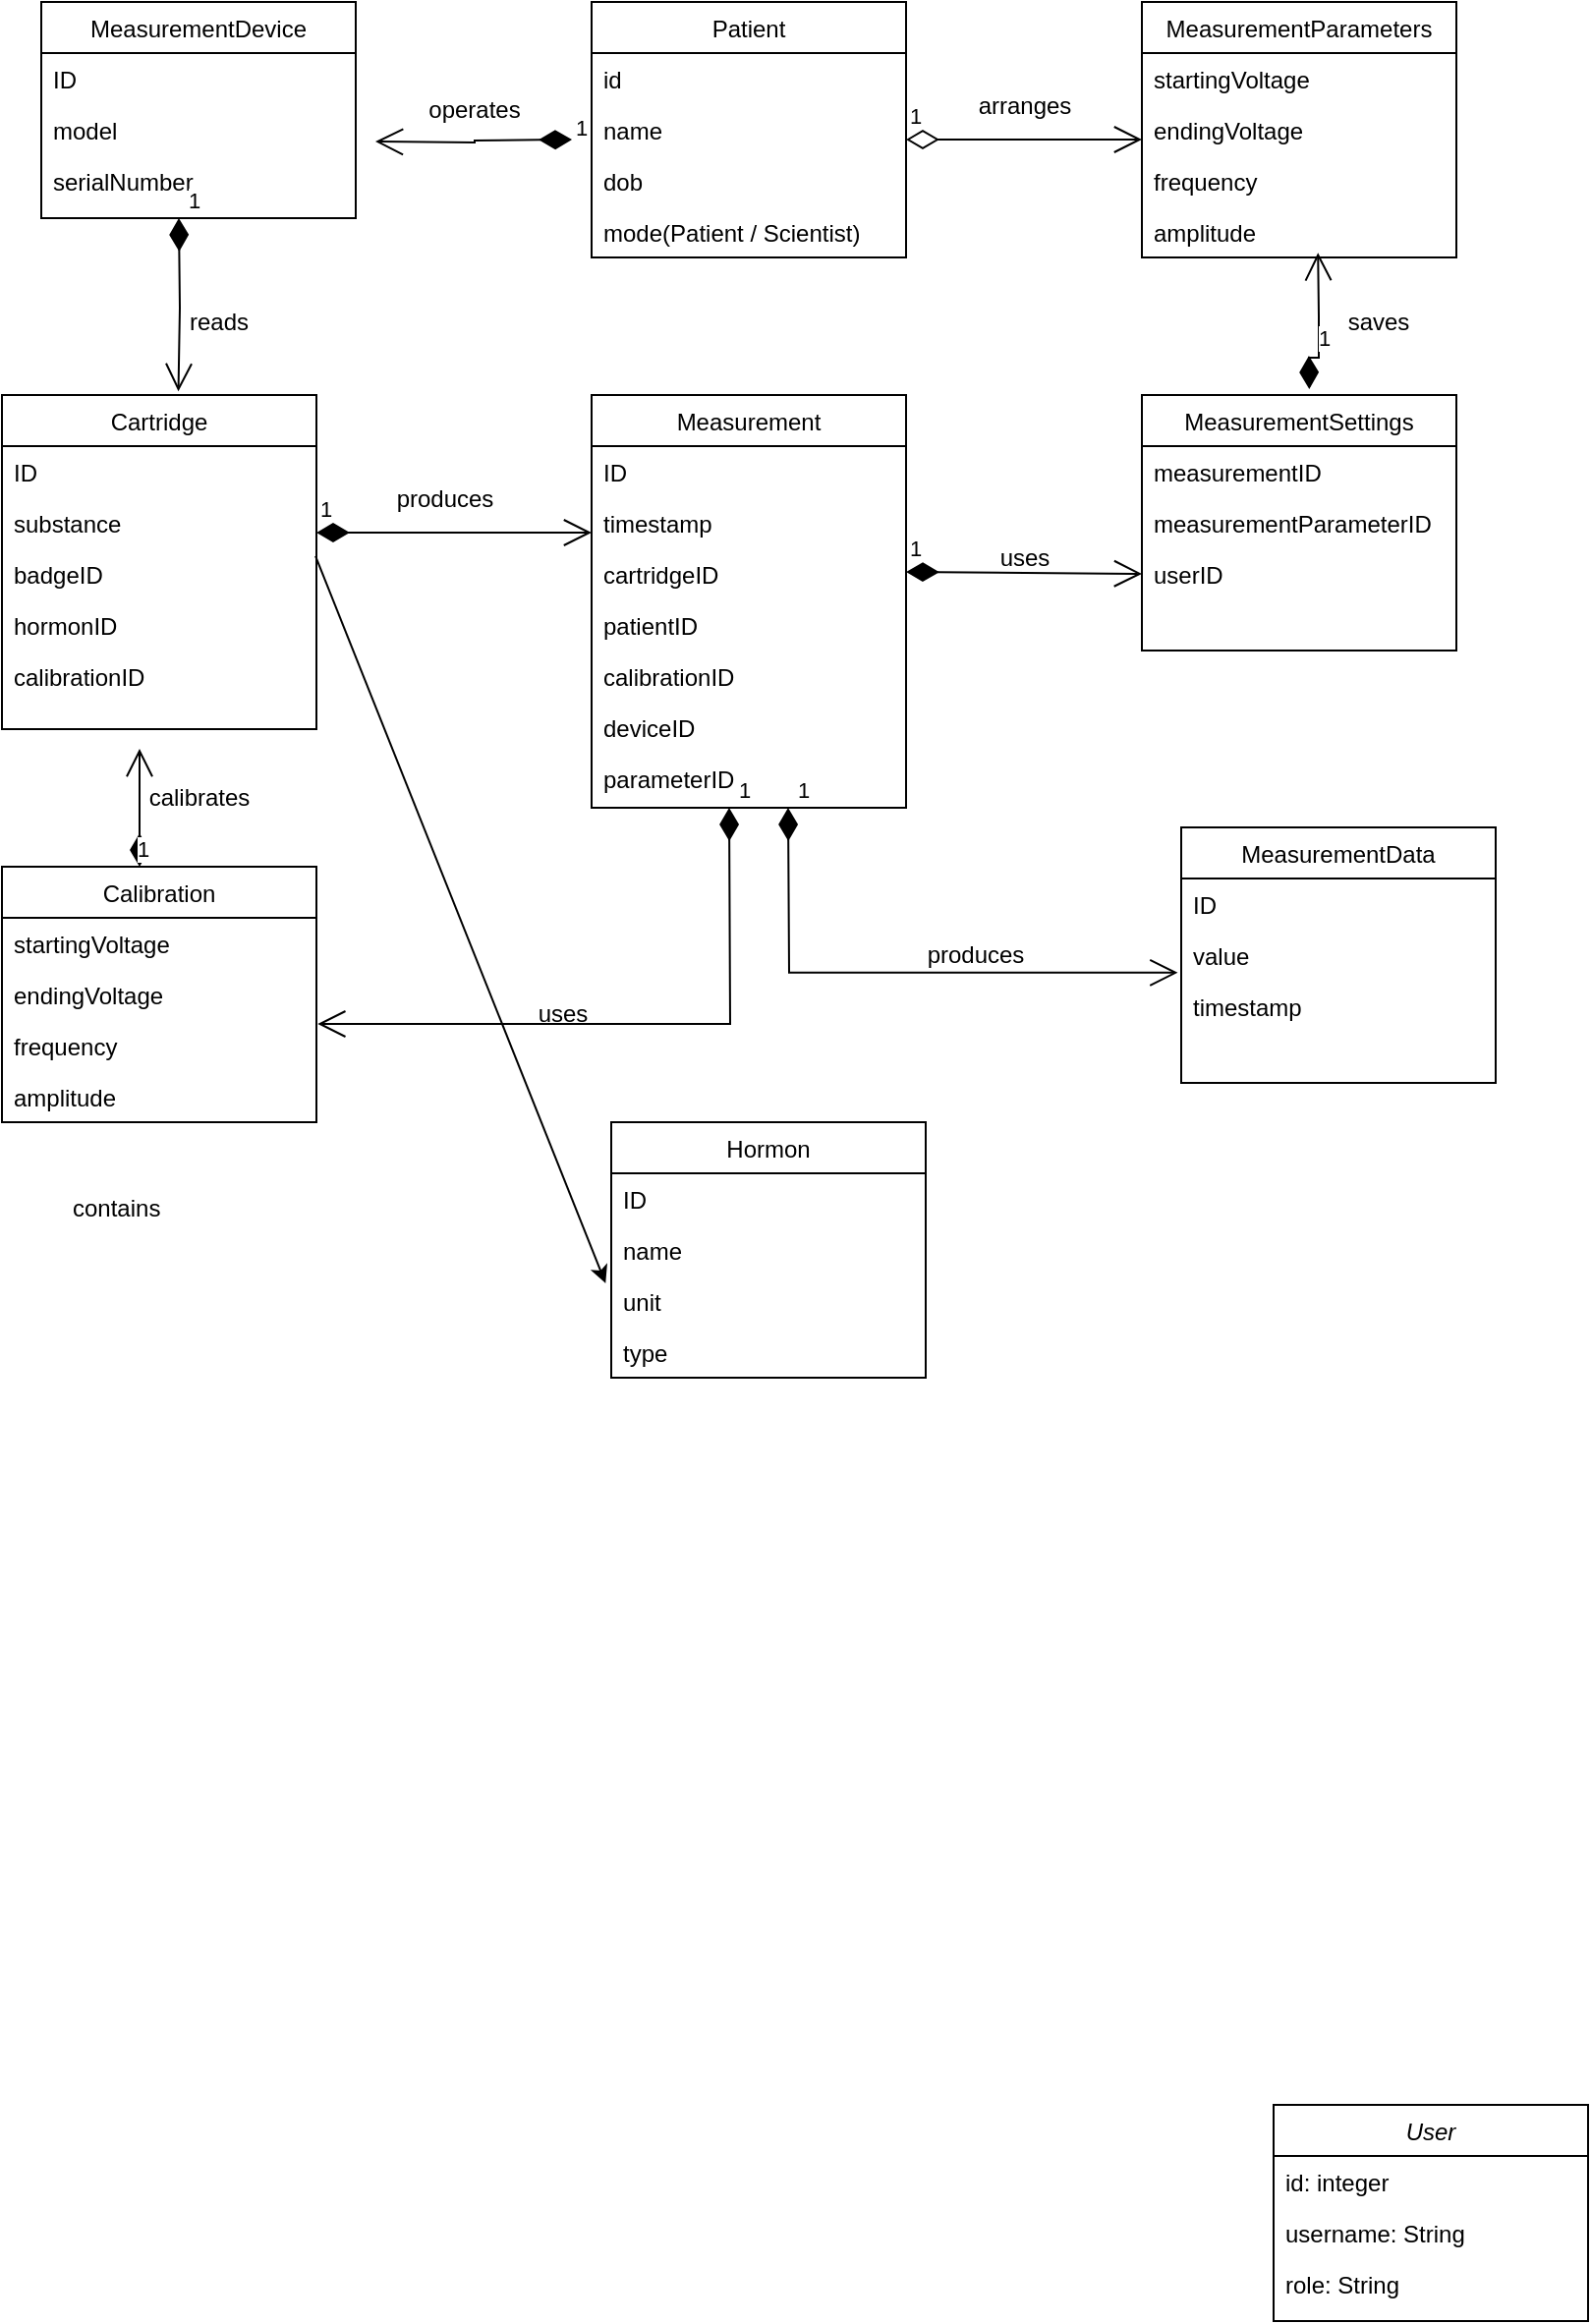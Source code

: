 <mxfile version="24.8.2">
  <diagram id="C5RBs43oDa-KdzZeNtuy" name="Page-1">
    <mxGraphModel dx="1021" dy="867" grid="1" gridSize="10" guides="1" tooltips="1" connect="1" arrows="1" fold="1" page="1" pageScale="1" pageWidth="827" pageHeight="1169" math="0" shadow="0">
      <root>
        <mxCell id="WIyWlLk6GJQsqaUBKTNV-0" />
        <mxCell id="WIyWlLk6GJQsqaUBKTNV-1" parent="WIyWlLk6GJQsqaUBKTNV-0" />
        <mxCell id="zkfFHV4jXpPFQw0GAbJ--0" value="User" style="swimlane;fontStyle=2;align=center;verticalAlign=top;childLayout=stackLayout;horizontal=1;startSize=26;horizontalStack=0;resizeParent=1;resizeLast=0;collapsible=1;marginBottom=0;rounded=0;shadow=0;strokeWidth=1;" parent="WIyWlLk6GJQsqaUBKTNV-1" vertex="1">
          <mxGeometry x="667" y="1110" width="160" height="110" as="geometry">
            <mxRectangle x="230" y="140" width="160" height="26" as="alternateBounds" />
          </mxGeometry>
        </mxCell>
        <mxCell id="zkfFHV4jXpPFQw0GAbJ--1" value="id: integer" style="text;align=left;verticalAlign=top;spacingLeft=4;spacingRight=4;overflow=hidden;rotatable=0;points=[[0,0.5],[1,0.5]];portConstraint=eastwest;" parent="zkfFHV4jXpPFQw0GAbJ--0" vertex="1">
          <mxGeometry y="26" width="160" height="26" as="geometry" />
        </mxCell>
        <mxCell id="zkfFHV4jXpPFQw0GAbJ--2" value="username: String" style="text;align=left;verticalAlign=top;spacingLeft=4;spacingRight=4;overflow=hidden;rotatable=0;points=[[0,0.5],[1,0.5]];portConstraint=eastwest;rounded=0;shadow=0;html=0;" parent="zkfFHV4jXpPFQw0GAbJ--0" vertex="1">
          <mxGeometry y="52" width="160" height="26" as="geometry" />
        </mxCell>
        <mxCell id="zkfFHV4jXpPFQw0GAbJ--3" value="role: String" style="text;align=left;verticalAlign=top;spacingLeft=4;spacingRight=4;overflow=hidden;rotatable=0;points=[[0,0.5],[1,0.5]];portConstraint=eastwest;rounded=0;shadow=0;html=0;" parent="zkfFHV4jXpPFQw0GAbJ--0" vertex="1">
          <mxGeometry y="78" width="160" height="26" as="geometry" />
        </mxCell>
        <mxCell id="zkfFHV4jXpPFQw0GAbJ--17" value="Patient" style="swimlane;fontStyle=0;align=center;verticalAlign=top;childLayout=stackLayout;horizontal=1;startSize=26;horizontalStack=0;resizeParent=1;resizeLast=0;collapsible=1;marginBottom=0;rounded=0;shadow=0;strokeWidth=1;" parent="WIyWlLk6GJQsqaUBKTNV-1" vertex="1">
          <mxGeometry x="320" y="40" width="160" height="130" as="geometry">
            <mxRectangle x="550" y="140" width="160" height="26" as="alternateBounds" />
          </mxGeometry>
        </mxCell>
        <mxCell id="zkfFHV4jXpPFQw0GAbJ--18" value="id" style="text;align=left;verticalAlign=top;spacingLeft=4;spacingRight=4;overflow=hidden;rotatable=0;points=[[0,0.5],[1,0.5]];portConstraint=eastwest;" parent="zkfFHV4jXpPFQw0GAbJ--17" vertex="1">
          <mxGeometry y="26" width="160" height="26" as="geometry" />
        </mxCell>
        <mxCell id="zkfFHV4jXpPFQw0GAbJ--19" value="name" style="text;align=left;verticalAlign=top;spacingLeft=4;spacingRight=4;overflow=hidden;rotatable=0;points=[[0,0.5],[1,0.5]];portConstraint=eastwest;rounded=0;shadow=0;html=0;" parent="zkfFHV4jXpPFQw0GAbJ--17" vertex="1">
          <mxGeometry y="52" width="160" height="26" as="geometry" />
        </mxCell>
        <mxCell id="zkfFHV4jXpPFQw0GAbJ--20" value="dob" style="text;align=left;verticalAlign=top;spacingLeft=4;spacingRight=4;overflow=hidden;rotatable=0;points=[[0,0.5],[1,0.5]];portConstraint=eastwest;rounded=0;shadow=0;html=0;" parent="zkfFHV4jXpPFQw0GAbJ--17" vertex="1">
          <mxGeometry y="78" width="160" height="26" as="geometry" />
        </mxCell>
        <mxCell id="zkfFHV4jXpPFQw0GAbJ--21" value="mode(Patient / Scientist)" style="text;align=left;verticalAlign=top;spacingLeft=4;spacingRight=4;overflow=hidden;rotatable=0;points=[[0,0.5],[1,0.5]];portConstraint=eastwest;rounded=0;shadow=0;html=0;" parent="zkfFHV4jXpPFQw0GAbJ--17" vertex="1">
          <mxGeometry y="104" width="160" height="26" as="geometry" />
        </mxCell>
        <mxCell id="aH8OqttfhF-Pt6mxeq3Q-0" value="Measurement" style="swimlane;fontStyle=0;align=center;verticalAlign=top;childLayout=stackLayout;horizontal=1;startSize=26;horizontalStack=0;resizeParent=1;resizeLast=0;collapsible=1;marginBottom=0;rounded=0;shadow=0;strokeWidth=1;" vertex="1" parent="WIyWlLk6GJQsqaUBKTNV-1">
          <mxGeometry x="320" y="240" width="160" height="210" as="geometry">
            <mxRectangle x="550" y="140" width="160" height="26" as="alternateBounds" />
          </mxGeometry>
        </mxCell>
        <mxCell id="aH8OqttfhF-Pt6mxeq3Q-1" value="ID" style="text;align=left;verticalAlign=top;spacingLeft=4;spacingRight=4;overflow=hidden;rotatable=0;points=[[0,0.5],[1,0.5]];portConstraint=eastwest;" vertex="1" parent="aH8OqttfhF-Pt6mxeq3Q-0">
          <mxGeometry y="26" width="160" height="26" as="geometry" />
        </mxCell>
        <mxCell id="aH8OqttfhF-Pt6mxeq3Q-2" value="timestamp" style="text;align=left;verticalAlign=top;spacingLeft=4;spacingRight=4;overflow=hidden;rotatable=0;points=[[0,0.5],[1,0.5]];portConstraint=eastwest;rounded=0;shadow=0;html=0;" vertex="1" parent="aH8OqttfhF-Pt6mxeq3Q-0">
          <mxGeometry y="52" width="160" height="26" as="geometry" />
        </mxCell>
        <mxCell id="aH8OqttfhF-Pt6mxeq3Q-4" value="cartridgeID" style="text;align=left;verticalAlign=top;spacingLeft=4;spacingRight=4;overflow=hidden;rotatable=0;points=[[0,0.5],[1,0.5]];portConstraint=eastwest;rounded=0;shadow=0;html=0;" vertex="1" parent="aH8OqttfhF-Pt6mxeq3Q-0">
          <mxGeometry y="78" width="160" height="26" as="geometry" />
        </mxCell>
        <mxCell id="aH8OqttfhF-Pt6mxeq3Q-5" value="patientID" style="text;align=left;verticalAlign=top;spacingLeft=4;spacingRight=4;overflow=hidden;rotatable=0;points=[[0,0.5],[1,0.5]];portConstraint=eastwest;rounded=0;shadow=0;html=0;" vertex="1" parent="aH8OqttfhF-Pt6mxeq3Q-0">
          <mxGeometry y="104" width="160" height="26" as="geometry" />
        </mxCell>
        <mxCell id="aH8OqttfhF-Pt6mxeq3Q-97" value="calibrationID" style="text;align=left;verticalAlign=top;spacingLeft=4;spacingRight=4;overflow=hidden;rotatable=0;points=[[0,0.5],[1,0.5]];portConstraint=eastwest;rounded=0;shadow=0;html=0;" vertex="1" parent="aH8OqttfhF-Pt6mxeq3Q-0">
          <mxGeometry y="130" width="160" height="26" as="geometry" />
        </mxCell>
        <mxCell id="aH8OqttfhF-Pt6mxeq3Q-98" value="deviceID" style="text;align=left;verticalAlign=top;spacingLeft=4;spacingRight=4;overflow=hidden;rotatable=0;points=[[0,0.5],[1,0.5]];portConstraint=eastwest;rounded=0;shadow=0;html=0;" vertex="1" parent="aH8OqttfhF-Pt6mxeq3Q-0">
          <mxGeometry y="156" width="160" height="26" as="geometry" />
        </mxCell>
        <mxCell id="aH8OqttfhF-Pt6mxeq3Q-104" value="parameterID" style="text;align=left;verticalAlign=top;spacingLeft=4;spacingRight=4;overflow=hidden;rotatable=0;points=[[0,0.5],[1,0.5]];portConstraint=eastwest;rounded=0;shadow=0;html=0;" vertex="1" parent="aH8OqttfhF-Pt6mxeq3Q-0">
          <mxGeometry y="182" width="160" height="26" as="geometry" />
        </mxCell>
        <mxCell id="aH8OqttfhF-Pt6mxeq3Q-9" value="Cartridge" style="swimlane;fontStyle=0;align=center;verticalAlign=top;childLayout=stackLayout;horizontal=1;startSize=26;horizontalStack=0;resizeParent=1;resizeLast=0;collapsible=1;marginBottom=0;rounded=0;shadow=0;strokeWidth=1;" vertex="1" parent="WIyWlLk6GJQsqaUBKTNV-1">
          <mxGeometry x="20" y="240" width="160" height="170" as="geometry">
            <mxRectangle x="550" y="140" width="160" height="26" as="alternateBounds" />
          </mxGeometry>
        </mxCell>
        <mxCell id="aH8OqttfhF-Pt6mxeq3Q-10" value="ID" style="text;align=left;verticalAlign=top;spacingLeft=4;spacingRight=4;overflow=hidden;rotatable=0;points=[[0,0.5],[1,0.5]];portConstraint=eastwest;" vertex="1" parent="aH8OqttfhF-Pt6mxeq3Q-9">
          <mxGeometry y="26" width="160" height="26" as="geometry" />
        </mxCell>
        <mxCell id="aH8OqttfhF-Pt6mxeq3Q-11" value="substance" style="text;align=left;verticalAlign=top;spacingLeft=4;spacingRight=4;overflow=hidden;rotatable=0;points=[[0,0.5],[1,0.5]];portConstraint=eastwest;rounded=0;shadow=0;html=0;" vertex="1" parent="aH8OqttfhF-Pt6mxeq3Q-9">
          <mxGeometry y="52" width="160" height="26" as="geometry" />
        </mxCell>
        <mxCell id="aH8OqttfhF-Pt6mxeq3Q-40" value="badgeID&#xa;" style="text;align=left;verticalAlign=top;spacingLeft=4;spacingRight=4;overflow=hidden;rotatable=0;points=[[0,0.5],[1,0.5]];portConstraint=eastwest;rounded=0;shadow=0;html=0;" vertex="1" parent="aH8OqttfhF-Pt6mxeq3Q-9">
          <mxGeometry y="78" width="160" height="26" as="geometry" />
        </mxCell>
        <mxCell id="aH8OqttfhF-Pt6mxeq3Q-41" value="hormonID" style="text;align=left;verticalAlign=top;spacingLeft=4;spacingRight=4;overflow=hidden;rotatable=0;points=[[0,0.5],[1,0.5]];portConstraint=eastwest;rounded=0;shadow=0;html=0;" vertex="1" parent="aH8OqttfhF-Pt6mxeq3Q-9">
          <mxGeometry y="104" width="160" height="26" as="geometry" />
        </mxCell>
        <mxCell id="aH8OqttfhF-Pt6mxeq3Q-96" value="calibrationID" style="text;align=left;verticalAlign=top;spacingLeft=4;spacingRight=4;overflow=hidden;rotatable=0;points=[[0,0.5],[1,0.5]];portConstraint=eastwest;rounded=0;shadow=0;html=0;" vertex="1" parent="aH8OqttfhF-Pt6mxeq3Q-9">
          <mxGeometry y="130" width="160" height="26" as="geometry" />
        </mxCell>
        <mxCell id="aH8OqttfhF-Pt6mxeq3Q-22" value="MeasurementData" style="swimlane;fontStyle=0;align=center;verticalAlign=top;childLayout=stackLayout;horizontal=1;startSize=26;horizontalStack=0;resizeParent=1;resizeLast=0;collapsible=1;marginBottom=0;rounded=0;shadow=0;strokeWidth=1;" vertex="1" parent="WIyWlLk6GJQsqaUBKTNV-1">
          <mxGeometry x="620" y="460" width="160" height="130" as="geometry">
            <mxRectangle x="550" y="140" width="160" height="26" as="alternateBounds" />
          </mxGeometry>
        </mxCell>
        <mxCell id="aH8OqttfhF-Pt6mxeq3Q-23" value="ID" style="text;align=left;verticalAlign=top;spacingLeft=4;spacingRight=4;overflow=hidden;rotatable=0;points=[[0,0.5],[1,0.5]];portConstraint=eastwest;" vertex="1" parent="aH8OqttfhF-Pt6mxeq3Q-22">
          <mxGeometry y="26" width="160" height="26" as="geometry" />
        </mxCell>
        <mxCell id="aH8OqttfhF-Pt6mxeq3Q-24" value="value" style="text;align=left;verticalAlign=top;spacingLeft=4;spacingRight=4;overflow=hidden;rotatable=0;points=[[0,0.5],[1,0.5]];portConstraint=eastwest;rounded=0;shadow=0;html=0;" vertex="1" parent="aH8OqttfhF-Pt6mxeq3Q-22">
          <mxGeometry y="52" width="160" height="26" as="geometry" />
        </mxCell>
        <mxCell id="aH8OqttfhF-Pt6mxeq3Q-25" value="timestamp" style="text;align=left;verticalAlign=top;spacingLeft=4;spacingRight=4;overflow=hidden;rotatable=0;points=[[0,0.5],[1,0.5]];portConstraint=eastwest;rounded=0;shadow=0;html=0;" vertex="1" parent="aH8OqttfhF-Pt6mxeq3Q-22">
          <mxGeometry y="78" width="160" height="26" as="geometry" />
        </mxCell>
        <mxCell id="aH8OqttfhF-Pt6mxeq3Q-33" value="MeasurementDevice" style="swimlane;fontStyle=0;align=center;verticalAlign=top;childLayout=stackLayout;horizontal=1;startSize=26;horizontalStack=0;resizeParent=1;resizeLast=0;collapsible=1;marginBottom=0;rounded=0;shadow=0;strokeWidth=1;" vertex="1" parent="WIyWlLk6GJQsqaUBKTNV-1">
          <mxGeometry x="40" y="40" width="160" height="110" as="geometry">
            <mxRectangle x="550" y="140" width="160" height="26" as="alternateBounds" />
          </mxGeometry>
        </mxCell>
        <mxCell id="aH8OqttfhF-Pt6mxeq3Q-34" value="ID" style="text;align=left;verticalAlign=top;spacingLeft=4;spacingRight=4;overflow=hidden;rotatable=0;points=[[0,0.5],[1,0.5]];portConstraint=eastwest;" vertex="1" parent="aH8OqttfhF-Pt6mxeq3Q-33">
          <mxGeometry y="26" width="160" height="26" as="geometry" />
        </mxCell>
        <mxCell id="aH8OqttfhF-Pt6mxeq3Q-35" value="model" style="text;align=left;verticalAlign=top;spacingLeft=4;spacingRight=4;overflow=hidden;rotatable=0;points=[[0,0.5],[1,0.5]];portConstraint=eastwest;rounded=0;shadow=0;html=0;" vertex="1" parent="aH8OqttfhF-Pt6mxeq3Q-33">
          <mxGeometry y="52" width="160" height="26" as="geometry" />
        </mxCell>
        <mxCell id="aH8OqttfhF-Pt6mxeq3Q-36" value="serialNumber" style="text;align=left;verticalAlign=top;spacingLeft=4;spacingRight=4;overflow=hidden;rotatable=0;points=[[0,0.5],[1,0.5]];portConstraint=eastwest;rounded=0;shadow=0;html=0;" vertex="1" parent="aH8OqttfhF-Pt6mxeq3Q-33">
          <mxGeometry y="78" width="160" height="26" as="geometry" />
        </mxCell>
        <mxCell id="aH8OqttfhF-Pt6mxeq3Q-42" value="MeasurementSettings" style="swimlane;fontStyle=0;align=center;verticalAlign=top;childLayout=stackLayout;horizontal=1;startSize=26;horizontalStack=0;resizeParent=1;resizeLast=0;collapsible=1;marginBottom=0;rounded=0;shadow=0;strokeWidth=1;" vertex="1" parent="WIyWlLk6GJQsqaUBKTNV-1">
          <mxGeometry x="600" y="240" width="160" height="130" as="geometry">
            <mxRectangle x="550" y="140" width="160" height="26" as="alternateBounds" />
          </mxGeometry>
        </mxCell>
        <mxCell id="aH8OqttfhF-Pt6mxeq3Q-44" value="measurementID" style="text;align=left;verticalAlign=top;spacingLeft=4;spacingRight=4;overflow=hidden;rotatable=0;points=[[0,0.5],[1,0.5]];portConstraint=eastwest;rounded=0;shadow=0;html=0;" vertex="1" parent="aH8OqttfhF-Pt6mxeq3Q-42">
          <mxGeometry y="26" width="160" height="26" as="geometry" />
        </mxCell>
        <mxCell id="aH8OqttfhF-Pt6mxeq3Q-45" value="measurementParameterID" style="text;align=left;verticalAlign=top;spacingLeft=4;spacingRight=4;overflow=hidden;rotatable=0;points=[[0,0.5],[1,0.5]];portConstraint=eastwest;rounded=0;shadow=0;html=0;" vertex="1" parent="aH8OqttfhF-Pt6mxeq3Q-42">
          <mxGeometry y="52" width="160" height="26" as="geometry" />
        </mxCell>
        <mxCell id="aH8OqttfhF-Pt6mxeq3Q-52" value="userID" style="text;align=left;verticalAlign=top;spacingLeft=4;spacingRight=4;overflow=hidden;rotatable=0;points=[[0,0.5],[1,0.5]];portConstraint=eastwest;rounded=0;shadow=0;html=0;" vertex="1" parent="aH8OqttfhF-Pt6mxeq3Q-42">
          <mxGeometry y="78" width="160" height="26" as="geometry" />
        </mxCell>
        <mxCell id="aH8OqttfhF-Pt6mxeq3Q-46" value="MeasurementParameters" style="swimlane;fontStyle=0;align=center;verticalAlign=top;childLayout=stackLayout;horizontal=1;startSize=26;horizontalStack=0;resizeParent=1;resizeLast=0;collapsible=1;marginBottom=0;rounded=0;shadow=0;strokeWidth=1;" vertex="1" parent="WIyWlLk6GJQsqaUBKTNV-1">
          <mxGeometry x="600" y="40" width="160" height="130" as="geometry">
            <mxRectangle x="550" y="140" width="160" height="26" as="alternateBounds" />
          </mxGeometry>
        </mxCell>
        <mxCell id="aH8OqttfhF-Pt6mxeq3Q-47" value="startingVoltage" style="text;align=left;verticalAlign=top;spacingLeft=4;spacingRight=4;overflow=hidden;rotatable=0;points=[[0,0.5],[1,0.5]];portConstraint=eastwest;" vertex="1" parent="aH8OqttfhF-Pt6mxeq3Q-46">
          <mxGeometry y="26" width="160" height="26" as="geometry" />
        </mxCell>
        <mxCell id="aH8OqttfhF-Pt6mxeq3Q-48" value="endingVoltage" style="text;align=left;verticalAlign=top;spacingLeft=4;spacingRight=4;overflow=hidden;rotatable=0;points=[[0,0.5],[1,0.5]];portConstraint=eastwest;rounded=0;shadow=0;html=0;" vertex="1" parent="aH8OqttfhF-Pt6mxeq3Q-46">
          <mxGeometry y="52" width="160" height="26" as="geometry" />
        </mxCell>
        <mxCell id="aH8OqttfhF-Pt6mxeq3Q-49" value="frequency" style="text;align=left;verticalAlign=top;spacingLeft=4;spacingRight=4;overflow=hidden;rotatable=0;points=[[0,0.5],[1,0.5]];portConstraint=eastwest;rounded=0;shadow=0;html=0;" vertex="1" parent="aH8OqttfhF-Pt6mxeq3Q-46">
          <mxGeometry y="78" width="160" height="26" as="geometry" />
        </mxCell>
        <mxCell id="aH8OqttfhF-Pt6mxeq3Q-50" value="amplitude" style="text;align=left;verticalAlign=top;spacingLeft=4;spacingRight=4;overflow=hidden;rotatable=0;points=[[0,0.5],[1,0.5]];portConstraint=eastwest;rounded=0;shadow=0;html=0;" vertex="1" parent="aH8OqttfhF-Pt6mxeq3Q-46">
          <mxGeometry y="104" width="160" height="26" as="geometry" />
        </mxCell>
        <mxCell id="aH8OqttfhF-Pt6mxeq3Q-53" value="Hormon" style="swimlane;fontStyle=0;align=center;verticalAlign=top;childLayout=stackLayout;horizontal=1;startSize=26;horizontalStack=0;resizeParent=1;resizeLast=0;collapsible=1;marginBottom=0;rounded=0;shadow=0;strokeWidth=1;" vertex="1" parent="WIyWlLk6GJQsqaUBKTNV-1">
          <mxGeometry x="330" y="610" width="160" height="130" as="geometry">
            <mxRectangle x="550" y="140" width="160" height="26" as="alternateBounds" />
          </mxGeometry>
        </mxCell>
        <mxCell id="aH8OqttfhF-Pt6mxeq3Q-54" value="ID" style="text;align=left;verticalAlign=top;spacingLeft=4;spacingRight=4;overflow=hidden;rotatable=0;points=[[0,0.5],[1,0.5]];portConstraint=eastwest;" vertex="1" parent="aH8OqttfhF-Pt6mxeq3Q-53">
          <mxGeometry y="26" width="160" height="26" as="geometry" />
        </mxCell>
        <mxCell id="aH8OqttfhF-Pt6mxeq3Q-55" value="name" style="text;align=left;verticalAlign=top;spacingLeft=4;spacingRight=4;overflow=hidden;rotatable=0;points=[[0,0.5],[1,0.5]];portConstraint=eastwest;rounded=0;shadow=0;html=0;" vertex="1" parent="aH8OqttfhF-Pt6mxeq3Q-53">
          <mxGeometry y="52" width="160" height="26" as="geometry" />
        </mxCell>
        <mxCell id="aH8OqttfhF-Pt6mxeq3Q-56" value="unit" style="text;align=left;verticalAlign=top;spacingLeft=4;spacingRight=4;overflow=hidden;rotatable=0;points=[[0,0.5],[1,0.5]];portConstraint=eastwest;rounded=0;shadow=0;html=0;" vertex="1" parent="aH8OqttfhF-Pt6mxeq3Q-53">
          <mxGeometry y="78" width="160" height="26" as="geometry" />
        </mxCell>
        <mxCell id="aH8OqttfhF-Pt6mxeq3Q-57" value="type" style="text;align=left;verticalAlign=top;spacingLeft=4;spacingRight=4;overflow=hidden;rotatable=0;points=[[0,0.5],[1,0.5]];portConstraint=eastwest;rounded=0;shadow=0;html=0;" vertex="1" parent="aH8OqttfhF-Pt6mxeq3Q-53">
          <mxGeometry y="104" width="160" height="26" as="geometry" />
        </mxCell>
        <mxCell id="aH8OqttfhF-Pt6mxeq3Q-61" value="contains" style="text;align=left;verticalAlign=top;spacingLeft=4;spacingRight=4;overflow=hidden;rotatable=0;points=[[0,0.5],[1,0.5]];portConstraint=eastwest;rounded=0;shadow=0;html=0;" vertex="1" parent="WIyWlLk6GJQsqaUBKTNV-1">
          <mxGeometry x="50" y="640" width="60" height="26" as="geometry" />
        </mxCell>
        <mxCell id="aH8OqttfhF-Pt6mxeq3Q-59" value="" style="endArrow=classic;html=1;rounded=0;entryX=-0.018;entryY=0.152;entryDx=0;entryDy=0;exitX=0.997;exitY=0.152;exitDx=0;exitDy=0;exitPerimeter=0;entryPerimeter=0;" edge="1" parent="WIyWlLk6GJQsqaUBKTNV-1" source="aH8OqttfhF-Pt6mxeq3Q-40" target="aH8OqttfhF-Pt6mxeq3Q-56">
          <mxGeometry width="50" height="50" relative="1" as="geometry">
            <mxPoint x="100" y="490" as="sourcePoint" />
            <mxPoint x="100" y="560" as="targetPoint" />
          </mxGeometry>
        </mxCell>
        <mxCell id="aH8OqttfhF-Pt6mxeq3Q-70" value="Calibration" style="swimlane;fontStyle=0;align=center;verticalAlign=top;childLayout=stackLayout;horizontal=1;startSize=26;horizontalStack=0;resizeParent=1;resizeLast=0;collapsible=1;marginBottom=0;rounded=0;shadow=0;strokeWidth=1;" vertex="1" parent="WIyWlLk6GJQsqaUBKTNV-1">
          <mxGeometry x="20" y="480" width="160" height="130" as="geometry">
            <mxRectangle x="550" y="140" width="160" height="26" as="alternateBounds" />
          </mxGeometry>
        </mxCell>
        <mxCell id="aH8OqttfhF-Pt6mxeq3Q-101" value="1" style="endArrow=open;html=1;endSize=12;startArrow=diamondThin;startSize=14;startFill=1;edgeStyle=orthogonalEdgeStyle;align=left;verticalAlign=bottom;rounded=0;" edge="1" parent="aH8OqttfhF-Pt6mxeq3Q-70">
          <mxGeometry x="-1" y="3" relative="1" as="geometry">
            <mxPoint x="70" as="sourcePoint" />
            <mxPoint x="70" y="-60" as="targetPoint" />
          </mxGeometry>
        </mxCell>
        <mxCell id="aH8OqttfhF-Pt6mxeq3Q-71" value="startingVoltage" style="text;align=left;verticalAlign=top;spacingLeft=4;spacingRight=4;overflow=hidden;rotatable=0;points=[[0,0.5],[1,0.5]];portConstraint=eastwest;" vertex="1" parent="aH8OqttfhF-Pt6mxeq3Q-70">
          <mxGeometry y="26" width="160" height="26" as="geometry" />
        </mxCell>
        <mxCell id="aH8OqttfhF-Pt6mxeq3Q-72" value="endingVoltage" style="text;align=left;verticalAlign=top;spacingLeft=4;spacingRight=4;overflow=hidden;rotatable=0;points=[[0,0.5],[1,0.5]];portConstraint=eastwest;rounded=0;shadow=0;html=0;" vertex="1" parent="aH8OqttfhF-Pt6mxeq3Q-70">
          <mxGeometry y="52" width="160" height="26" as="geometry" />
        </mxCell>
        <mxCell id="aH8OqttfhF-Pt6mxeq3Q-73" value="frequency" style="text;align=left;verticalAlign=top;spacingLeft=4;spacingRight=4;overflow=hidden;rotatable=0;points=[[0,0.5],[1,0.5]];portConstraint=eastwest;rounded=0;shadow=0;html=0;" vertex="1" parent="aH8OqttfhF-Pt6mxeq3Q-70">
          <mxGeometry y="78" width="160" height="26" as="geometry" />
        </mxCell>
        <mxCell id="aH8OqttfhF-Pt6mxeq3Q-74" value="amplitude" style="text;align=left;verticalAlign=top;spacingLeft=4;spacingRight=4;overflow=hidden;rotatable=0;points=[[0,0.5],[1,0.5]];portConstraint=eastwest;rounded=0;shadow=0;html=0;" vertex="1" parent="aH8OqttfhF-Pt6mxeq3Q-70">
          <mxGeometry y="104" width="160" height="26" as="geometry" />
        </mxCell>
        <mxCell id="aH8OqttfhF-Pt6mxeq3Q-83" value="1" style="endArrow=open;html=1;endSize=12;startArrow=diamondThin;startSize=14;startFill=1;edgeStyle=orthogonalEdgeStyle;align=left;verticalAlign=bottom;rounded=0;" edge="1" parent="WIyWlLk6GJQsqaUBKTNV-1">
          <mxGeometry x="-1" y="3" relative="1" as="geometry">
            <mxPoint x="310" y="110" as="sourcePoint" />
            <mxPoint x="210" y="111" as="targetPoint" />
          </mxGeometry>
        </mxCell>
        <mxCell id="aH8OqttfhF-Pt6mxeq3Q-84" value="operates" style="text;html=1;align=center;verticalAlign=middle;resizable=0;points=[];autosize=1;strokeColor=none;fillColor=none;" vertex="1" parent="WIyWlLk6GJQsqaUBKTNV-1">
          <mxGeometry x="225" y="80" width="70" height="30" as="geometry" />
        </mxCell>
        <mxCell id="aH8OqttfhF-Pt6mxeq3Q-85" value="1" style="endArrow=open;html=1;endSize=12;startArrow=diamondThin;startSize=14;startFill=1;edgeStyle=orthogonalEdgeStyle;align=left;verticalAlign=bottom;rounded=0;entryX=0.561;entryY=-0.011;entryDx=0;entryDy=0;entryPerimeter=0;" edge="1" parent="WIyWlLk6GJQsqaUBKTNV-1" target="aH8OqttfhF-Pt6mxeq3Q-9">
          <mxGeometry x="-1" y="3" relative="1" as="geometry">
            <mxPoint x="110" y="150" as="sourcePoint" />
            <mxPoint x="270" y="150" as="targetPoint" />
          </mxGeometry>
        </mxCell>
        <mxCell id="aH8OqttfhF-Pt6mxeq3Q-86" value="reads" style="text;html=1;align=center;verticalAlign=middle;resizable=0;points=[];autosize=1;strokeColor=none;fillColor=none;" vertex="1" parent="WIyWlLk6GJQsqaUBKTNV-1">
          <mxGeometry x="105" y="188" width="50" height="30" as="geometry" />
        </mxCell>
        <mxCell id="aH8OqttfhF-Pt6mxeq3Q-88" value="1" style="endArrow=open;html=1;endSize=12;startArrow=diamondThin;startSize=14;startFill=0;edgeStyle=orthogonalEdgeStyle;align=left;verticalAlign=bottom;rounded=0;" edge="1" parent="WIyWlLk6GJQsqaUBKTNV-1">
          <mxGeometry x="-1" y="3" relative="1" as="geometry">
            <mxPoint x="480" y="110" as="sourcePoint" />
            <mxPoint x="600" y="110" as="targetPoint" />
          </mxGeometry>
        </mxCell>
        <mxCell id="aH8OqttfhF-Pt6mxeq3Q-89" value="arranges" style="text;html=1;align=center;verticalAlign=middle;resizable=0;points=[];autosize=1;strokeColor=none;fillColor=none;" vertex="1" parent="WIyWlLk6GJQsqaUBKTNV-1">
          <mxGeometry x="505" y="78" width="70" height="30" as="geometry" />
        </mxCell>
        <mxCell id="aH8OqttfhF-Pt6mxeq3Q-90" value="1" style="endArrow=open;html=1;endSize=12;startArrow=diamondThin;startSize=14;startFill=1;edgeStyle=orthogonalEdgeStyle;align=left;verticalAlign=bottom;rounded=0;" edge="1" parent="WIyWlLk6GJQsqaUBKTNV-1">
          <mxGeometry x="-1" y="3" relative="1" as="geometry">
            <mxPoint x="180" y="310" as="sourcePoint" />
            <mxPoint x="320" y="310" as="targetPoint" />
          </mxGeometry>
        </mxCell>
        <mxCell id="aH8OqttfhF-Pt6mxeq3Q-93" value="uses" style="text;html=1;align=center;verticalAlign=middle;resizable=0;points=[];autosize=1;strokeColor=none;fillColor=none;" vertex="1" parent="WIyWlLk6GJQsqaUBKTNV-1">
          <mxGeometry x="515" y="308" width="50" height="30" as="geometry" />
        </mxCell>
        <mxCell id="aH8OqttfhF-Pt6mxeq3Q-94" value="1" style="endArrow=open;html=1;endSize=12;startArrow=diamondThin;startSize=14;startFill=1;edgeStyle=orthogonalEdgeStyle;align=left;verticalAlign=bottom;rounded=0;entryX=0.56;entryY=0.908;entryDx=0;entryDy=0;entryPerimeter=0;" edge="1" parent="WIyWlLk6GJQsqaUBKTNV-1" target="aH8OqttfhF-Pt6mxeq3Q-50">
          <mxGeometry x="-1" y="3" relative="1" as="geometry">
            <mxPoint x="684.99" y="220" as="sourcePoint" />
            <mxPoint x="680" y="190" as="targetPoint" />
            <Array as="points">
              <mxPoint x="685" y="221" />
              <mxPoint x="690" y="221" />
              <mxPoint x="690" y="200" />
              <mxPoint x="690" y="200" />
            </Array>
          </mxGeometry>
        </mxCell>
        <mxCell id="aH8OqttfhF-Pt6mxeq3Q-95" value="saves" style="text;html=1;align=center;verticalAlign=middle;resizable=0;points=[];autosize=1;strokeColor=none;fillColor=none;" vertex="1" parent="WIyWlLk6GJQsqaUBKTNV-1">
          <mxGeometry x="695" y="188" width="50" height="30" as="geometry" />
        </mxCell>
        <mxCell id="aH8OqttfhF-Pt6mxeq3Q-100" value="uses" style="text;html=1;align=center;verticalAlign=middle;resizable=0;points=[];autosize=1;strokeColor=none;fillColor=none;" vertex="1" parent="WIyWlLk6GJQsqaUBKTNV-1">
          <mxGeometry x="280" y="540" width="50" height="30" as="geometry" />
        </mxCell>
        <mxCell id="aH8OqttfhF-Pt6mxeq3Q-102" value="calibrates" style="text;html=1;align=center;verticalAlign=middle;resizable=0;points=[];autosize=1;strokeColor=none;fillColor=none;" vertex="1" parent="WIyWlLk6GJQsqaUBKTNV-1">
          <mxGeometry x="85" y="430" width="70" height="30" as="geometry" />
        </mxCell>
        <mxCell id="aH8OqttfhF-Pt6mxeq3Q-103" value="produces" style="text;html=1;align=center;verticalAlign=middle;resizable=0;points=[];autosize=1;strokeColor=none;fillColor=none;" vertex="1" parent="WIyWlLk6GJQsqaUBKTNV-1">
          <mxGeometry x="210" y="278" width="70" height="30" as="geometry" />
        </mxCell>
        <mxCell id="aH8OqttfhF-Pt6mxeq3Q-105" value="1" style="endArrow=open;html=1;endSize=12;startArrow=diamondThin;startSize=14;startFill=1;edgeStyle=orthogonalEdgeStyle;align=left;verticalAlign=bottom;rounded=0;entryX=1.004;entryY=0.077;entryDx=0;entryDy=0;entryPerimeter=0;" edge="1" parent="WIyWlLk6GJQsqaUBKTNV-1" target="aH8OqttfhF-Pt6mxeq3Q-73">
          <mxGeometry x="-1" y="3" relative="1" as="geometry">
            <mxPoint x="390" y="450" as="sourcePoint" />
            <mxPoint x="550" y="450" as="targetPoint" />
          </mxGeometry>
        </mxCell>
        <mxCell id="aH8OqttfhF-Pt6mxeq3Q-107" value="1" style="endArrow=open;html=1;endSize=12;startArrow=diamondThin;startSize=14;startFill=1;edgeStyle=orthogonalEdgeStyle;align=left;verticalAlign=bottom;rounded=0;entryX=0;entryY=0.5;entryDx=0;entryDy=0;" edge="1" parent="WIyWlLk6GJQsqaUBKTNV-1" target="aH8OqttfhF-Pt6mxeq3Q-52">
          <mxGeometry x="-1" y="3" relative="1" as="geometry">
            <mxPoint x="480" y="330" as="sourcePoint" />
            <mxPoint x="590" y="330" as="targetPoint" />
          </mxGeometry>
        </mxCell>
        <mxCell id="aH8OqttfhF-Pt6mxeq3Q-108" value="1" style="endArrow=open;html=1;endSize=12;startArrow=diamondThin;startSize=14;startFill=1;edgeStyle=orthogonalEdgeStyle;align=left;verticalAlign=bottom;rounded=0;entryX=-0.011;entryY=-0.158;entryDx=0;entryDy=0;entryPerimeter=0;" edge="1" parent="WIyWlLk6GJQsqaUBKTNV-1" target="aH8OqttfhF-Pt6mxeq3Q-25">
          <mxGeometry x="-1" y="3" relative="1" as="geometry">
            <mxPoint x="420" y="450" as="sourcePoint" />
            <mxPoint x="580" y="450" as="targetPoint" />
          </mxGeometry>
        </mxCell>
        <mxCell id="aH8OqttfhF-Pt6mxeq3Q-109" value="produces" style="text;html=1;align=center;verticalAlign=middle;resizable=0;points=[];autosize=1;strokeColor=none;fillColor=none;" vertex="1" parent="WIyWlLk6GJQsqaUBKTNV-1">
          <mxGeometry x="480" y="510" width="70" height="30" as="geometry" />
        </mxCell>
      </root>
    </mxGraphModel>
  </diagram>
</mxfile>
